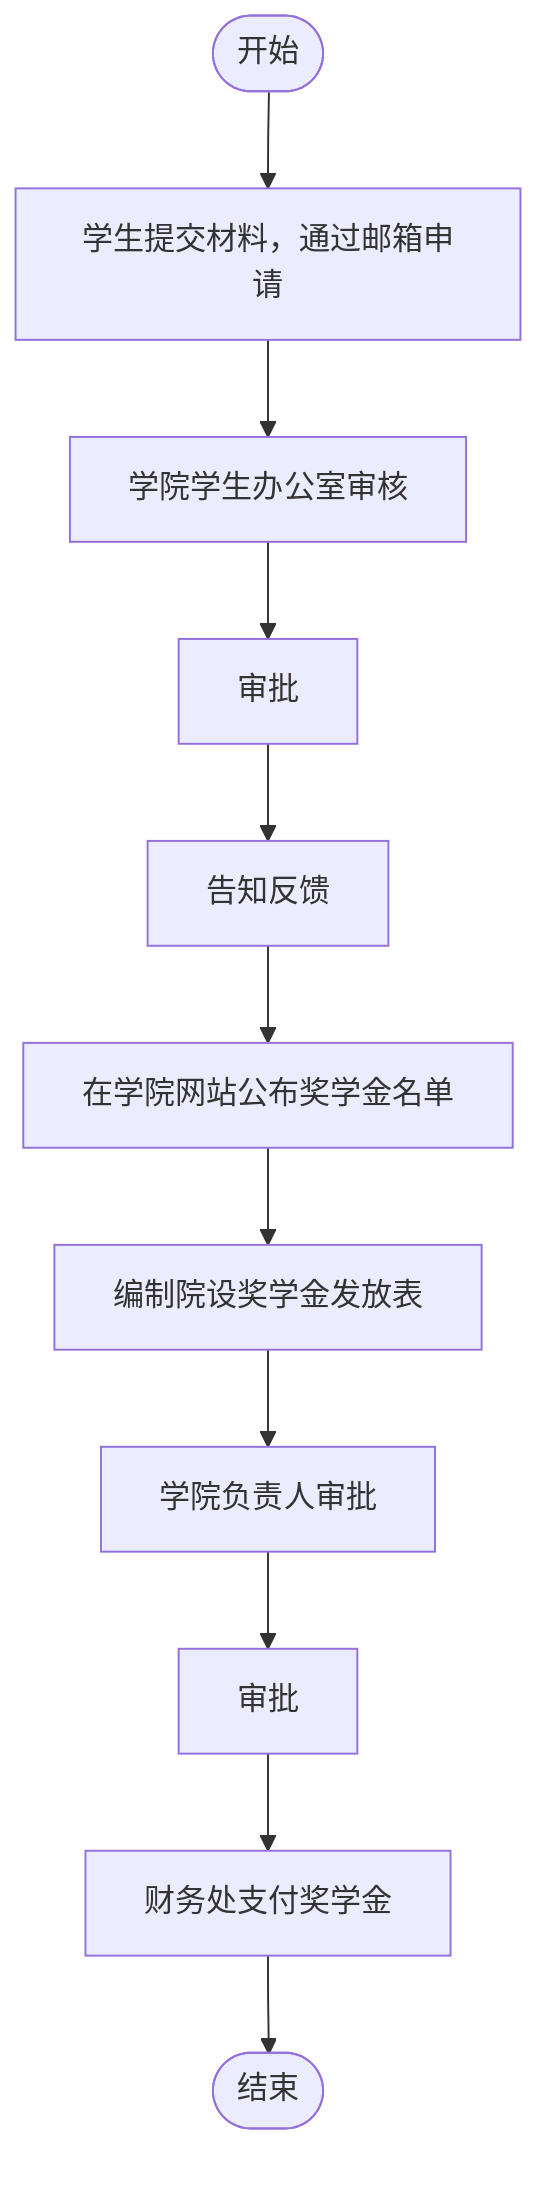 flowchart TD
    Start(["开始"]) --> Submit["学生提交材料，通过邮箱申请"]
    Submit --> Review["学院学生办公室审核"]
    Review --> Approve1["审批"]
    Approve1 --> Feedback["告知反馈"]
    Feedback --> Publish["在学院网站公布奖学金名单"]
    Publish --> Prepare["编制院设奖学金发放表"]
    Prepare --> Approve2["学院负责人审批"]
    Approve2 --> Approve3["审批"]
    Approve3 --> Pay["财务处支付奖学金"]
    Pay --> End(["结束"])